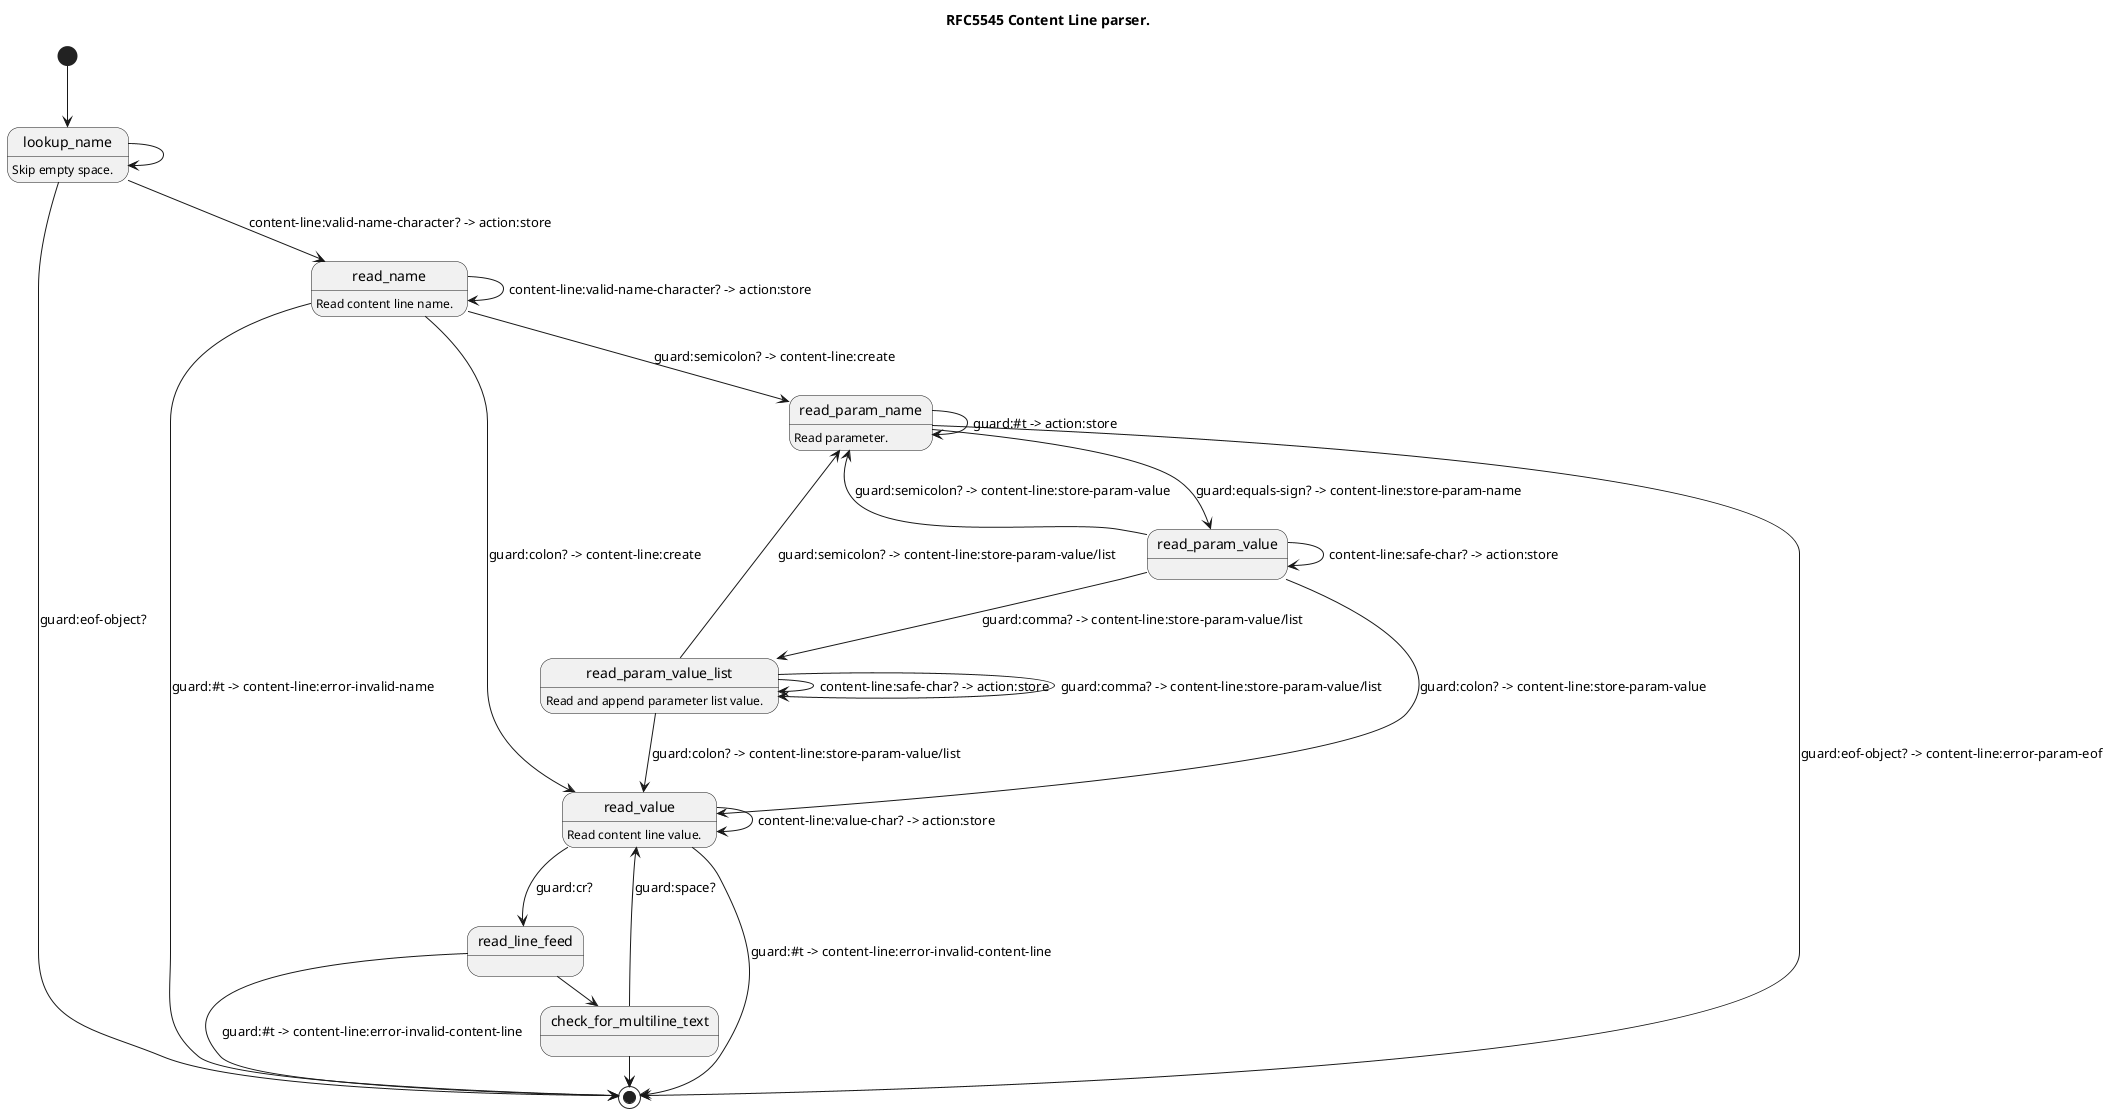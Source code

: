 @startuml
title RFC5545 Content Line parser.

' ---------------------------------------------------------------------------
' Content Line ABNF:
'   contentline   = name *(";" param ) ":" value CRLF
'
' <https://datatracker.ietf.org/doc/html/rfc5545#section-3.1>

[*] --> lookup_name

' ---------------------------------------------------------------------------
' name          = iana-token / x-name
' iana-token    = 1*(ALPHA / DIGIT / "-")
'   ; iCalendar identifier registered with IANA
'
' x-name        = "X-" [vendorid "-"] 1*(ALPHA / DIGIT / "-")
'   ; Reserved for experimental use.
' vendorid      = 3*(ALPHA / DIGIT)
'   ; Vendor identification

lookup_name: Skip empty space.
lookup_name --> [*]: guard:eof-object?
lookup_name --> read_name: content-line:valid-name-character? -> action:store
lookup_name ->  lookup_name

read_name: Read content line name.
read_name --> read_param_name: guard:semicolon? -> content-line:create
read_name --> read_value:      guard:colon? -> content-line:create
read_name --> read_name:       content-line:valid-name-character? -> action:store
read_name --> [*]:             guard:#t -> content-line:error-invalid-name

' ---------------------------------------------------------------------------
' param         = param-name "=" param-value *("," param-value)
' param-name    = iana-token / x-name

read_param_name: Read parameter.
read_param_name --> read_param_value: guard:equals-sign? -> content-line:store-param-name
read_param_name --> [*]:              guard:eof-object? -> content-line:error-param-eof
read_param_name ->  read_param_name:  guard:#t -> action:store

' ---------------------------------------------------------------------------
' param-value   = paramtext / quoted-string
' paramtext     = *SAFE-CHAR
' quoted-string = DQUOTE *QSAFE-CHAR DQUOTE
' SAFE-CHAR     = WSP / %x21 / %x23-2B / %x2D-39 / %x3C-7E
'                   / NON-US-ASCII
' QSAFE-CHAR    = WSP / %x21 / %x23-7E / NON-US-ASCII
'   ; Any character except CONTROL and DQUOTE

read_param_value --> read_param_name:       guard:semicolon? -> content-line:store-param-value
read_param_value --> read_value:            guard:colon? -> content-line:store-param-value
read_param_value --> read_param_value_list: guard:comma? -> content-line:store-param-value/list
read_param_value ->  read_param_value:      content-line:safe-char? -> action:store

' ---------------------------------------------------------------------------
' List and Field Separators:
' <https://datatracker.ietf.org/doc/html/rfc5545#section-3.1.1>

read_param_value_list: Read and append parameter list value.
read_param_value_list --> read_param_name:       guard:semicolon? -> content-line:store-param-value/list
read_param_value_list --> read_value:            guard:colon? -> content-line:store-param-value/list
read_param_value_list --> read_param_value_list: guard:comma? -> content-line:store-param-value/list
read_param_value_list ->  read_param_value_list: content-line:safe-char? -> action:store

' ---------------------------------------------------------------------------
' VALUE-CHAR    = WSP / %x21-7E / NON-US-ASCII
'   ; Any textual characters
' NON-US-ASCII  = UTF8-2 / UTF8-3 / UTF8-4
'   ; UTF8-2, UTF8-3, and UTF8-4 are defined in [RFC3629]
'
' CONTROL       = %x00-08 / %x0A-1F / %x7F
'   ; All the controls except HTAB

read_value: Read content line value.
read_value --> read_line_feed: guard:cr?
read_value ->  read_value:     content-line:value-char? -> action:store
read_value --> [*]:            guard:#t -> content-line:error-invalid-content-line

read_line_feed ->  check_for_multiline_text: guard:lf?
read_line_feed --> [*]: guard:#t -> content-line:error-invalid-content-line

check_for_multiline_text -> [*]: guard:eof-object? -> content-line:store-value
check_for_multiline_text -> read_value: guard:space?
check_for_multiline_text -> [*]: guard:#t -> content-line:store-value/unget-char

@enduml

' Local Variables:
' Mode: plantuml
' End:
